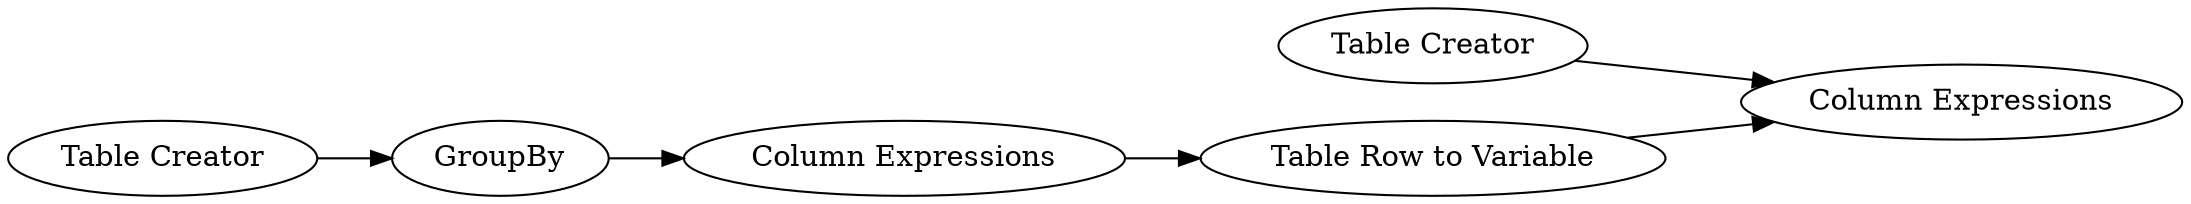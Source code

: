digraph {
	6 -> 5
	3 -> 4
	2 -> 3
	4 -> 6
	1 -> 5
	5 [label="Column Expressions"]
	1 [label="Table Creator"]
	4 [label="Column Expressions"]
	6 [label="Table Row to Variable"]
	3 [label=GroupBy]
	2 [label="Table Creator"]
	rankdir=LR
}
